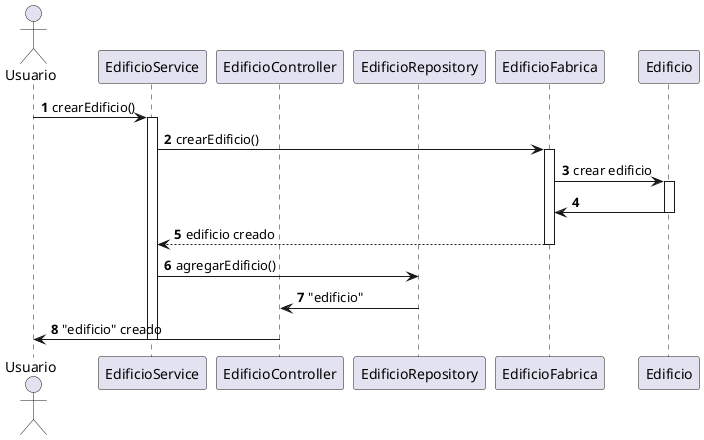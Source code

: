 @startuml
'https://plantuml.com/sequence-diagram

autonumber
actor Usuario
participant "EdificioService" as ES
participant "EdificioController" as EC
participant "EdificioRepository" as ER
participant "EdificioFabrica" as EF

Usuario -> "ES" : crearEdificio()
activate ES
ES -> "EF" : crearEdificio()
activate EF
EF -> "Edificio" : crear edificio
activate Edificio
Edificio -> EF
deactivate Edificio
EF --> ES : edificio creado
deactivate EF
ES -> ER : agregarEdificio()
ER -> EC: "edificio"
EC -> Usuario: "edificio" creado
deactivate ES
@enduml